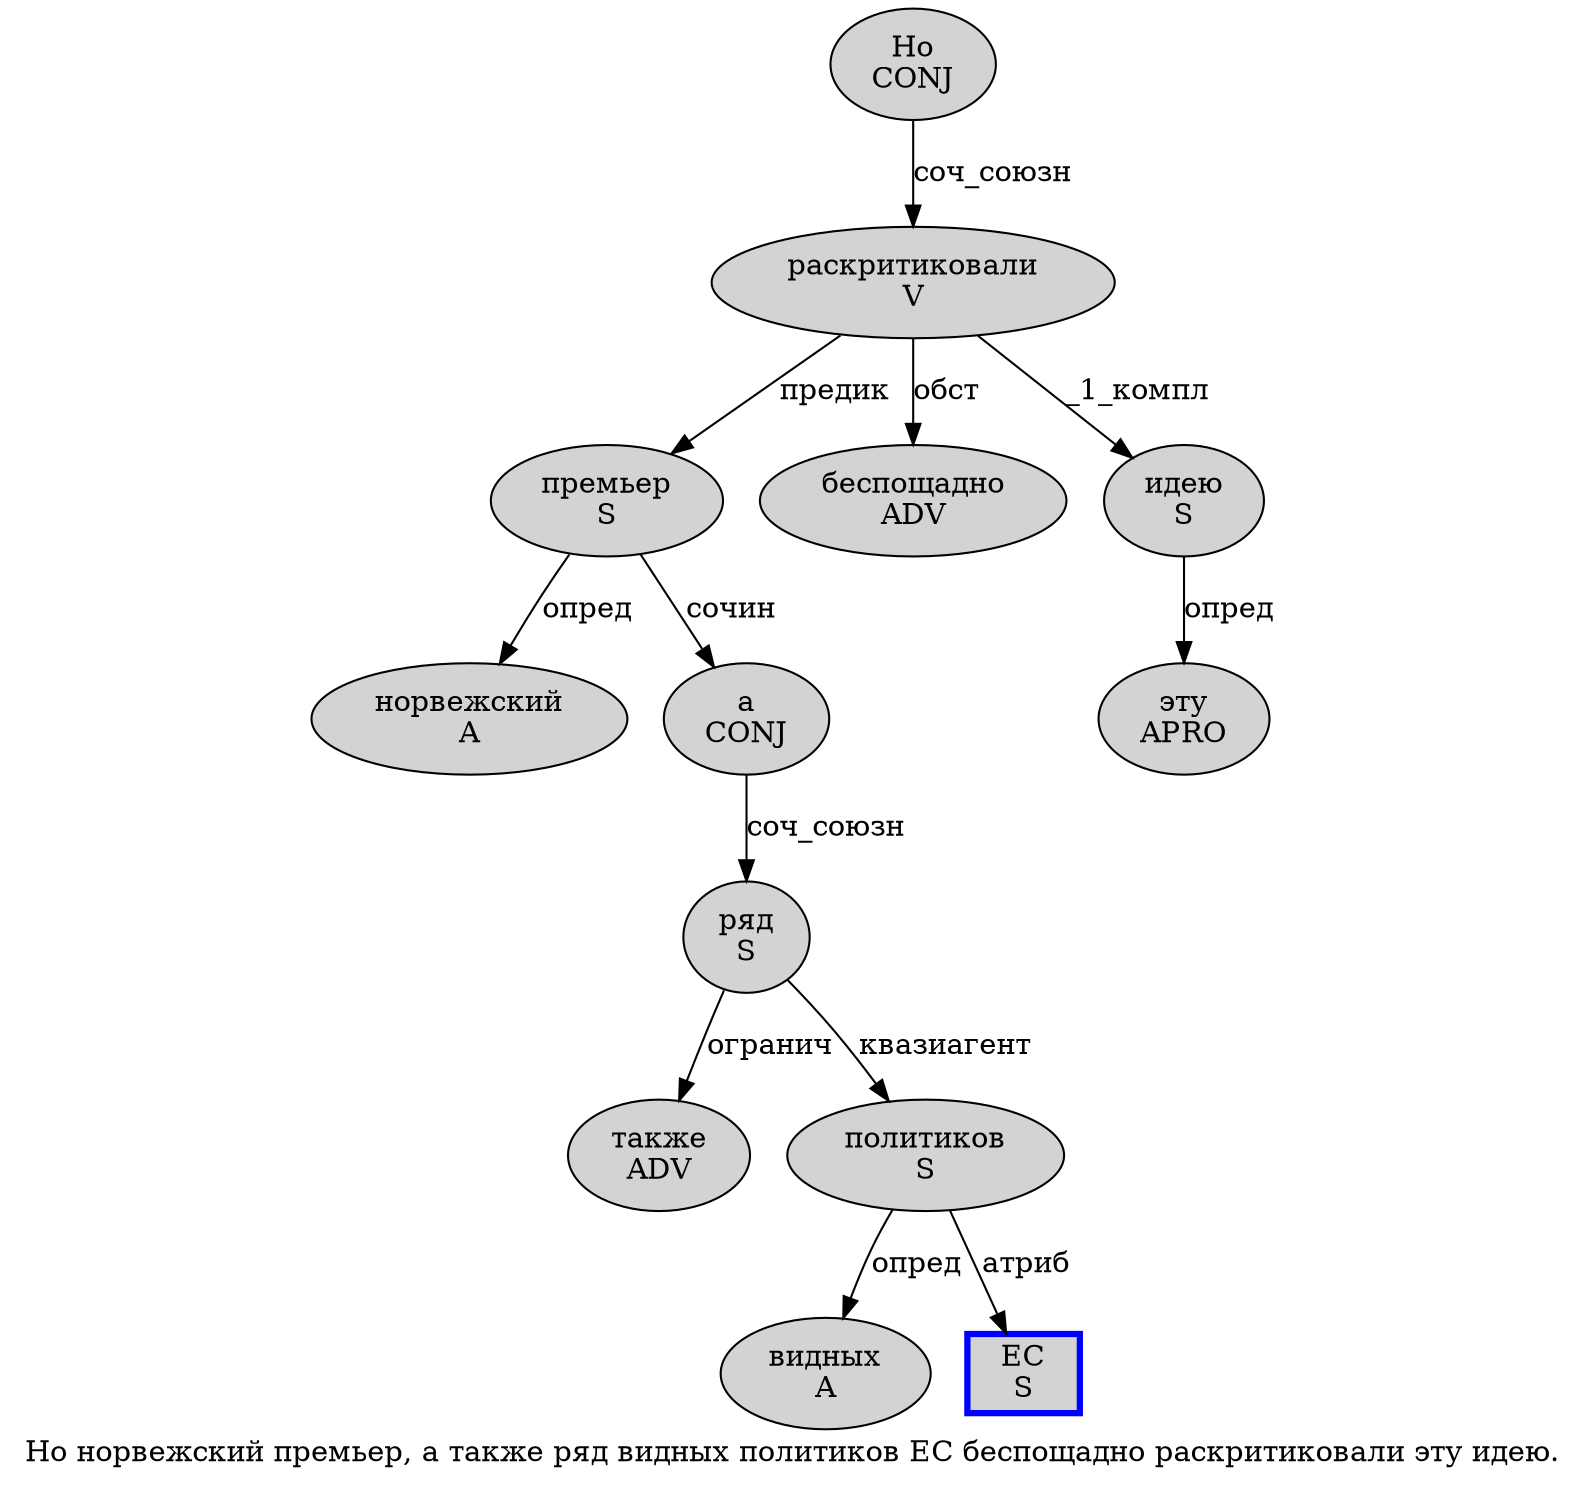 digraph SENTENCE_1392 {
	graph [label="Но норвежский премьер, а также ряд видных политиков ЕС беспощадно раскритиковали эту идею."]
	node [style=filled]
		0 [label="Но
CONJ" color="" fillcolor=lightgray penwidth=1 shape=ellipse]
		1 [label="норвежский
A" color="" fillcolor=lightgray penwidth=1 shape=ellipse]
		2 [label="премьер
S" color="" fillcolor=lightgray penwidth=1 shape=ellipse]
		4 [label="а
CONJ" color="" fillcolor=lightgray penwidth=1 shape=ellipse]
		5 [label="также
ADV" color="" fillcolor=lightgray penwidth=1 shape=ellipse]
		6 [label="ряд
S" color="" fillcolor=lightgray penwidth=1 shape=ellipse]
		7 [label="видных
A" color="" fillcolor=lightgray penwidth=1 shape=ellipse]
		8 [label="политиков
S" color="" fillcolor=lightgray penwidth=1 shape=ellipse]
		9 [label="ЕС
S" color=blue fillcolor=lightgray penwidth=3 shape=box]
		10 [label="беспощадно
ADV" color="" fillcolor=lightgray penwidth=1 shape=ellipse]
		11 [label="раскритиковали
V" color="" fillcolor=lightgray penwidth=1 shape=ellipse]
		12 [label="эту
APRO" color="" fillcolor=lightgray penwidth=1 shape=ellipse]
		13 [label="идею
S" color="" fillcolor=lightgray penwidth=1 shape=ellipse]
			11 -> 2 [label="предик"]
			11 -> 10 [label="обст"]
			11 -> 13 [label="_1_компл"]
			8 -> 7 [label="опред"]
			8 -> 9 [label="атриб"]
			2 -> 1 [label="опред"]
			2 -> 4 [label="сочин"]
			4 -> 6 [label="соч_союзн"]
			13 -> 12 [label="опред"]
			6 -> 5 [label="огранич"]
			6 -> 8 [label="квазиагент"]
			0 -> 11 [label="соч_союзн"]
}